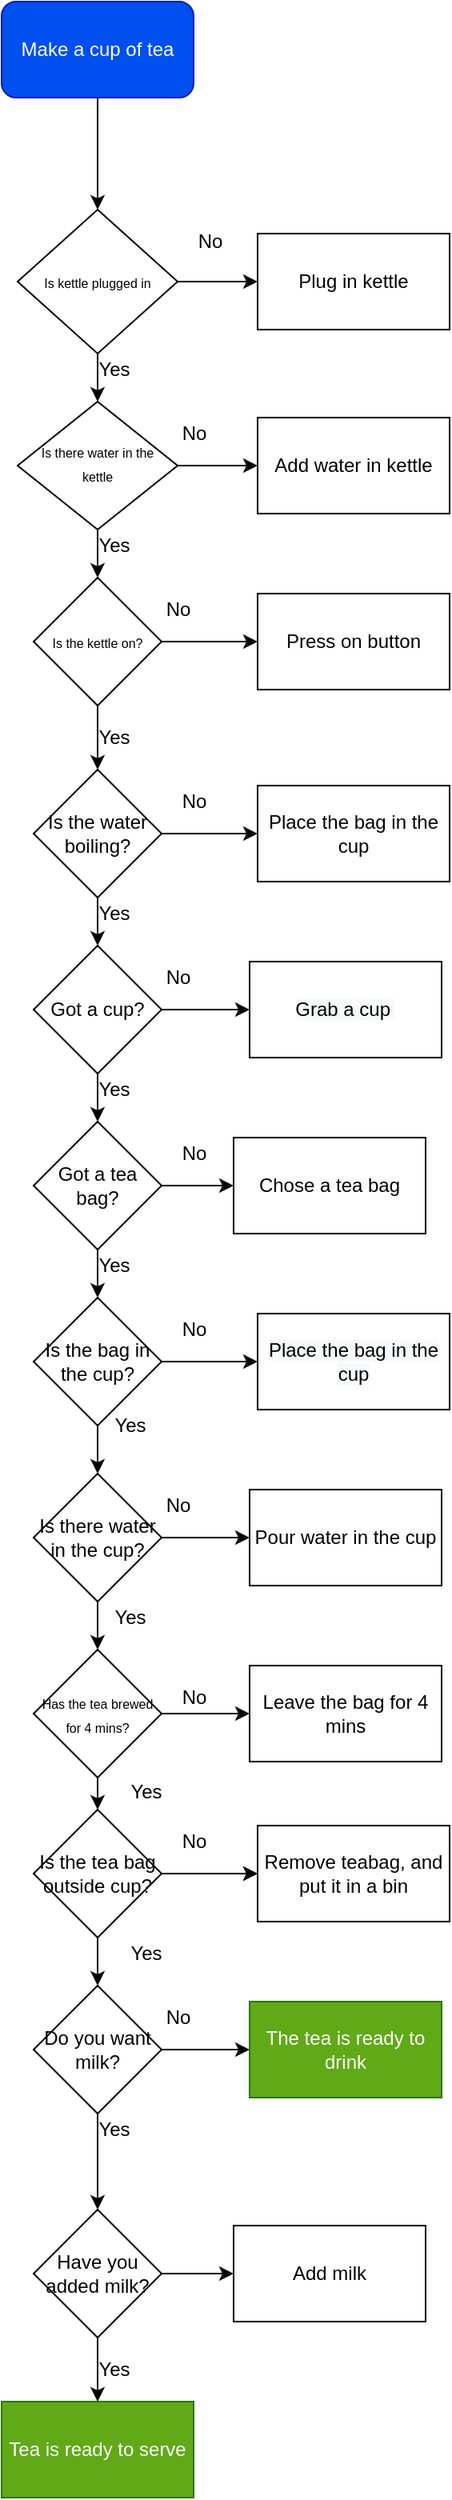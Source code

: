 <mxfile version="13.10.1" type="github">
  <diagram id="C5RBs43oDa-KdzZeNtuy" name="Page-1">
    <mxGraphModel dx="513" dy="350" grid="1" gridSize="10" guides="1" tooltips="1" connect="1" arrows="1" fold="1" page="1" pageScale="1" pageWidth="827" pageHeight="1169" math="0" shadow="0">
      <root>
        <mxCell id="WIyWlLk6GJQsqaUBKTNV-0" />
        <mxCell id="WIyWlLk6GJQsqaUBKTNV-1" parent="WIyWlLk6GJQsqaUBKTNV-0" />
        <mxCell id="8ZVMlgJZfLMr-YWJOrnI-1" value="Make a cup of tea" style="rounded=1;whiteSpace=wrap;html=1;labelBorderColor=none;fillColor=#0050ef;strokeColor=#001DBC;fontColor=#ffffff;" vertex="1" parent="WIyWlLk6GJQsqaUBKTNV-1">
          <mxGeometry x="160" y="40" width="120" height="60" as="geometry" />
        </mxCell>
        <mxCell id="8ZVMlgJZfLMr-YWJOrnI-10" style="edgeStyle=orthogonalEdgeStyle;rounded=0;orthogonalLoop=1;jettySize=auto;html=1;exitX=0.5;exitY=1;exitDx=0;exitDy=0;" edge="1" parent="WIyWlLk6GJQsqaUBKTNV-1" source="WIyWlLk6GJQsqaUBKTNV-10" target="8ZVMlgJZfLMr-YWJOrnI-3">
          <mxGeometry relative="1" as="geometry" />
        </mxCell>
        <mxCell id="8ZVMlgJZfLMr-YWJOrnI-13" style="edgeStyle=orthogonalEdgeStyle;rounded=0;orthogonalLoop=1;jettySize=auto;html=1;exitX=1;exitY=0.5;exitDx=0;exitDy=0;entryX=0;entryY=0.5;entryDx=0;entryDy=0;" edge="1" parent="WIyWlLk6GJQsqaUBKTNV-1" source="WIyWlLk6GJQsqaUBKTNV-10">
          <mxGeometry relative="1" as="geometry">
            <mxPoint x="320" y="330" as="targetPoint" />
          </mxGeometry>
        </mxCell>
        <mxCell id="WIyWlLk6GJQsqaUBKTNV-10" value="&lt;font style=&quot;font-size: 8px&quot;&gt;Is there water in the kettle&lt;/font&gt;" style="rhombus;whiteSpace=wrap;html=1;shadow=0;fontFamily=Helvetica;fontSize=12;align=center;strokeWidth=1;spacing=6;spacingTop=-4;" parent="WIyWlLk6GJQsqaUBKTNV-1" vertex="1">
          <mxGeometry x="170" y="290" width="100" height="80" as="geometry" />
        </mxCell>
        <mxCell id="8ZVMlgJZfLMr-YWJOrnI-2" value="" style="edgeStyle=orthogonalEdgeStyle;rounded=0;orthogonalLoop=1;jettySize=auto;html=1;" edge="1" parent="WIyWlLk6GJQsqaUBKTNV-1" source="8ZVMlgJZfLMr-YWJOrnI-1">
          <mxGeometry relative="1" as="geometry">
            <mxPoint x="220" y="170" as="targetPoint" />
          </mxGeometry>
        </mxCell>
        <mxCell id="8ZVMlgJZfLMr-YWJOrnI-14" style="edgeStyle=orthogonalEdgeStyle;rounded=0;orthogonalLoop=1;jettySize=auto;html=1;exitX=1;exitY=0.5;exitDx=0;exitDy=0;" edge="1" parent="WIyWlLk6GJQsqaUBKTNV-1" source="8ZVMlgJZfLMr-YWJOrnI-3">
          <mxGeometry relative="1" as="geometry">
            <mxPoint x="320" y="440" as="targetPoint" />
          </mxGeometry>
        </mxCell>
        <mxCell id="8ZVMlgJZfLMr-YWJOrnI-21" value="" style="edgeStyle=orthogonalEdgeStyle;rounded=0;orthogonalLoop=1;jettySize=auto;html=1;" edge="1" parent="WIyWlLk6GJQsqaUBKTNV-1" source="8ZVMlgJZfLMr-YWJOrnI-3" target="8ZVMlgJZfLMr-YWJOrnI-20">
          <mxGeometry relative="1" as="geometry" />
        </mxCell>
        <mxCell id="8ZVMlgJZfLMr-YWJOrnI-3" value="&lt;font style=&quot;font-size: 8px&quot;&gt;Is the kettle on?&lt;/font&gt;" style="rhombus;whiteSpace=wrap;html=1;" vertex="1" parent="WIyWlLk6GJQsqaUBKTNV-1">
          <mxGeometry x="180" y="400" width="80" height="80" as="geometry" />
        </mxCell>
        <mxCell id="8ZVMlgJZfLMr-YWJOrnI-7" value="" style="edgeStyle=orthogonalEdgeStyle;rounded=0;orthogonalLoop=1;jettySize=auto;html=1;" edge="1" parent="WIyWlLk6GJQsqaUBKTNV-1" source="8ZVMlgJZfLMr-YWJOrnI-4">
          <mxGeometry relative="1" as="geometry">
            <mxPoint x="320" y="215" as="targetPoint" />
          </mxGeometry>
        </mxCell>
        <mxCell id="8ZVMlgJZfLMr-YWJOrnI-11" style="edgeStyle=orthogonalEdgeStyle;rounded=0;orthogonalLoop=1;jettySize=auto;html=1;exitX=0.5;exitY=1;exitDx=0;exitDy=0;entryX=0.5;entryY=0;entryDx=0;entryDy=0;" edge="1" parent="WIyWlLk6GJQsqaUBKTNV-1" source="8ZVMlgJZfLMr-YWJOrnI-4" target="WIyWlLk6GJQsqaUBKTNV-10">
          <mxGeometry relative="1" as="geometry" />
        </mxCell>
        <mxCell id="8ZVMlgJZfLMr-YWJOrnI-4" value="&lt;font style=&quot;font-size: 8px&quot;&gt;Is kettle plugged in&lt;/font&gt;" style="rhombus;whiteSpace=wrap;html=1;" vertex="1" parent="WIyWlLk6GJQsqaUBKTNV-1">
          <mxGeometry x="170" y="170" width="100" height="90" as="geometry" />
        </mxCell>
        <mxCell id="8ZVMlgJZfLMr-YWJOrnI-8" value="No" style="text;html=1;align=center;verticalAlign=middle;resizable=0;points=[];autosize=1;" vertex="1" parent="WIyWlLk6GJQsqaUBKTNV-1">
          <mxGeometry x="275" y="180" width="30" height="20" as="geometry" />
        </mxCell>
        <mxCell id="8ZVMlgJZfLMr-YWJOrnI-15" value="No" style="text;html=1;align=center;verticalAlign=middle;resizable=0;points=[];autosize=1;" vertex="1" parent="WIyWlLk6GJQsqaUBKTNV-1">
          <mxGeometry x="265" y="300" width="30" height="20" as="geometry" />
        </mxCell>
        <mxCell id="8ZVMlgJZfLMr-YWJOrnI-16" value="No" style="text;html=1;align=center;verticalAlign=middle;resizable=0;points=[];autosize=1;" vertex="1" parent="WIyWlLk6GJQsqaUBKTNV-1">
          <mxGeometry x="255" y="410" width="30" height="20" as="geometry" />
        </mxCell>
        <mxCell id="8ZVMlgJZfLMr-YWJOrnI-17" value="Yes" style="text;html=1;align=center;verticalAlign=middle;resizable=0;points=[];autosize=1;" vertex="1" parent="WIyWlLk6GJQsqaUBKTNV-1">
          <mxGeometry x="210" y="260" width="40" height="20" as="geometry" />
        </mxCell>
        <mxCell id="8ZVMlgJZfLMr-YWJOrnI-18" value="Yes" style="text;html=1;align=center;verticalAlign=middle;resizable=0;points=[];autosize=1;" vertex="1" parent="WIyWlLk6GJQsqaUBKTNV-1">
          <mxGeometry x="210" y="370" width="40" height="20" as="geometry" />
        </mxCell>
        <mxCell id="8ZVMlgJZfLMr-YWJOrnI-25" style="edgeStyle=orthogonalEdgeStyle;rounded=0;orthogonalLoop=1;jettySize=auto;html=1;exitX=1;exitY=0.5;exitDx=0;exitDy=0;entryX=0;entryY=0.5;entryDx=0;entryDy=0;" edge="1" parent="WIyWlLk6GJQsqaUBKTNV-1" source="8ZVMlgJZfLMr-YWJOrnI-20">
          <mxGeometry relative="1" as="geometry">
            <mxPoint x="320" y="560" as="targetPoint" />
          </mxGeometry>
        </mxCell>
        <mxCell id="8ZVMlgJZfLMr-YWJOrnI-28" value="" style="edgeStyle=orthogonalEdgeStyle;rounded=0;orthogonalLoop=1;jettySize=auto;html=1;" edge="1" parent="WIyWlLk6GJQsqaUBKTNV-1" source="8ZVMlgJZfLMr-YWJOrnI-20" target="8ZVMlgJZfLMr-YWJOrnI-27">
          <mxGeometry relative="1" as="geometry" />
        </mxCell>
        <mxCell id="8ZVMlgJZfLMr-YWJOrnI-20" value="Is the water boiling?" style="rhombus;whiteSpace=wrap;html=1;" vertex="1" parent="WIyWlLk6GJQsqaUBKTNV-1">
          <mxGeometry x="180" y="520" width="80" height="80" as="geometry" />
        </mxCell>
        <mxCell id="8ZVMlgJZfLMr-YWJOrnI-22" value="Yes" style="text;html=1;align=center;verticalAlign=middle;resizable=0;points=[];autosize=1;" vertex="1" parent="WIyWlLk6GJQsqaUBKTNV-1">
          <mxGeometry x="210" y="490" width="40" height="20" as="geometry" />
        </mxCell>
        <mxCell id="8ZVMlgJZfLMr-YWJOrnI-26" value="No&lt;br&gt;" style="text;html=1;align=center;verticalAlign=middle;resizable=0;points=[];autosize=1;" vertex="1" parent="WIyWlLk6GJQsqaUBKTNV-1">
          <mxGeometry x="265" y="530" width="30" height="20" as="geometry" />
        </mxCell>
        <mxCell id="8ZVMlgJZfLMr-YWJOrnI-30" style="edgeStyle=orthogonalEdgeStyle;rounded=0;orthogonalLoop=1;jettySize=auto;html=1;exitX=1;exitY=0.5;exitDx=0;exitDy=0;entryX=0;entryY=0.5;entryDx=0;entryDy=0;" edge="1" parent="WIyWlLk6GJQsqaUBKTNV-1" source="8ZVMlgJZfLMr-YWJOrnI-27">
          <mxGeometry relative="1" as="geometry">
            <mxPoint x="315" y="670" as="targetPoint" />
          </mxGeometry>
        </mxCell>
        <mxCell id="8ZVMlgJZfLMr-YWJOrnI-36" value="" style="edgeStyle=orthogonalEdgeStyle;rounded=0;orthogonalLoop=1;jettySize=auto;html=1;" edge="1" parent="WIyWlLk6GJQsqaUBKTNV-1" source="8ZVMlgJZfLMr-YWJOrnI-27" target="8ZVMlgJZfLMr-YWJOrnI-35">
          <mxGeometry relative="1" as="geometry" />
        </mxCell>
        <mxCell id="8ZVMlgJZfLMr-YWJOrnI-27" value="Got a cup?" style="rhombus;whiteSpace=wrap;html=1;" vertex="1" parent="WIyWlLk6GJQsqaUBKTNV-1">
          <mxGeometry x="180" y="630" width="80" height="80" as="geometry" />
        </mxCell>
        <mxCell id="8ZVMlgJZfLMr-YWJOrnI-32" value="No" style="text;html=1;align=center;verticalAlign=middle;resizable=0;points=[];autosize=1;" vertex="1" parent="WIyWlLk6GJQsqaUBKTNV-1">
          <mxGeometry x="255" y="640" width="30" height="20" as="geometry" />
        </mxCell>
        <mxCell id="8ZVMlgJZfLMr-YWJOrnI-34" value="Yes" style="text;html=1;align=center;verticalAlign=middle;resizable=0;points=[];autosize=1;" vertex="1" parent="WIyWlLk6GJQsqaUBKTNV-1">
          <mxGeometry x="210" y="600" width="40" height="20" as="geometry" />
        </mxCell>
        <mxCell id="8ZVMlgJZfLMr-YWJOrnI-42" value="" style="edgeStyle=orthogonalEdgeStyle;rounded=0;orthogonalLoop=1;jettySize=auto;html=1;" edge="1" parent="WIyWlLk6GJQsqaUBKTNV-1" source="8ZVMlgJZfLMr-YWJOrnI-35" target="8ZVMlgJZfLMr-YWJOrnI-41">
          <mxGeometry relative="1" as="geometry" />
        </mxCell>
        <mxCell id="8ZVMlgJZfLMr-YWJOrnI-89" value="" style="edgeStyle=orthogonalEdgeStyle;rounded=0;orthogonalLoop=1;jettySize=auto;html=1;" edge="1" parent="WIyWlLk6GJQsqaUBKTNV-1" source="8ZVMlgJZfLMr-YWJOrnI-35">
          <mxGeometry relative="1" as="geometry">
            <mxPoint x="305" y="780" as="targetPoint" />
          </mxGeometry>
        </mxCell>
        <mxCell id="8ZVMlgJZfLMr-YWJOrnI-35" value="Got a tea bag?" style="rhombus;whiteSpace=wrap;html=1;" vertex="1" parent="WIyWlLk6GJQsqaUBKTNV-1">
          <mxGeometry x="180" y="740" width="80" height="80" as="geometry" />
        </mxCell>
        <mxCell id="8ZVMlgJZfLMr-YWJOrnI-39" value="Yes" style="text;html=1;align=center;verticalAlign=middle;resizable=0;points=[];autosize=1;" vertex="1" parent="WIyWlLk6GJQsqaUBKTNV-1">
          <mxGeometry x="210" y="710" width="40" height="20" as="geometry" />
        </mxCell>
        <mxCell id="8ZVMlgJZfLMr-YWJOrnI-40" value="No" style="text;html=1;align=center;verticalAlign=middle;resizable=0;points=[];autosize=1;" vertex="1" parent="WIyWlLk6GJQsqaUBKTNV-1">
          <mxGeometry x="265" y="750" width="30" height="20" as="geometry" />
        </mxCell>
        <mxCell id="8ZVMlgJZfLMr-YWJOrnI-44" value="" style="edgeStyle=orthogonalEdgeStyle;rounded=0;orthogonalLoop=1;jettySize=auto;html=1;" edge="1" parent="WIyWlLk6GJQsqaUBKTNV-1" source="8ZVMlgJZfLMr-YWJOrnI-41">
          <mxGeometry relative="1" as="geometry">
            <mxPoint x="320" y="890" as="targetPoint" />
          </mxGeometry>
        </mxCell>
        <mxCell id="8ZVMlgJZfLMr-YWJOrnI-48" value="" style="edgeStyle=orthogonalEdgeStyle;rounded=0;orthogonalLoop=1;jettySize=auto;html=1;" edge="1" parent="WIyWlLk6GJQsqaUBKTNV-1" source="8ZVMlgJZfLMr-YWJOrnI-41" target="8ZVMlgJZfLMr-YWJOrnI-47">
          <mxGeometry relative="1" as="geometry" />
        </mxCell>
        <mxCell id="8ZVMlgJZfLMr-YWJOrnI-41" value="Is the bag in the cup?" style="rhombus;whiteSpace=wrap;html=1;" vertex="1" parent="WIyWlLk6GJQsqaUBKTNV-1">
          <mxGeometry x="180" y="850" width="80" height="80" as="geometry" />
        </mxCell>
        <mxCell id="8ZVMlgJZfLMr-YWJOrnI-45" value="Yes" style="text;html=1;align=center;verticalAlign=middle;resizable=0;points=[];autosize=1;" vertex="1" parent="WIyWlLk6GJQsqaUBKTNV-1">
          <mxGeometry x="210" y="820" width="40" height="20" as="geometry" />
        </mxCell>
        <mxCell id="8ZVMlgJZfLMr-YWJOrnI-46" value="No" style="text;html=1;align=center;verticalAlign=middle;resizable=0;points=[];autosize=1;" vertex="1" parent="WIyWlLk6GJQsqaUBKTNV-1">
          <mxGeometry x="265" y="860" width="30" height="20" as="geometry" />
        </mxCell>
        <mxCell id="8ZVMlgJZfLMr-YWJOrnI-51" value="" style="edgeStyle=orthogonalEdgeStyle;rounded=0;orthogonalLoop=1;jettySize=auto;html=1;" edge="1" parent="WIyWlLk6GJQsqaUBKTNV-1" source="8ZVMlgJZfLMr-YWJOrnI-47">
          <mxGeometry relative="1" as="geometry">
            <mxPoint x="315" y="1000" as="targetPoint" />
          </mxGeometry>
        </mxCell>
        <mxCell id="8ZVMlgJZfLMr-YWJOrnI-55" value="" style="edgeStyle=orthogonalEdgeStyle;rounded=0;orthogonalLoop=1;jettySize=auto;html=1;" edge="1" parent="WIyWlLk6GJQsqaUBKTNV-1" source="8ZVMlgJZfLMr-YWJOrnI-47" target="8ZVMlgJZfLMr-YWJOrnI-53">
          <mxGeometry relative="1" as="geometry" />
        </mxCell>
        <mxCell id="8ZVMlgJZfLMr-YWJOrnI-47" value="Is there water in the cup?" style="rhombus;whiteSpace=wrap;html=1;" vertex="1" parent="WIyWlLk6GJQsqaUBKTNV-1">
          <mxGeometry x="180" y="960" width="80" height="80" as="geometry" />
        </mxCell>
        <mxCell id="8ZVMlgJZfLMr-YWJOrnI-49" value="Yes" style="text;html=1;align=center;verticalAlign=middle;resizable=0;points=[];autosize=1;" vertex="1" parent="WIyWlLk6GJQsqaUBKTNV-1">
          <mxGeometry x="220" y="920" width="40" height="20" as="geometry" />
        </mxCell>
        <mxCell id="8ZVMlgJZfLMr-YWJOrnI-52" value="No" style="text;html=1;align=center;verticalAlign=middle;resizable=0;points=[];autosize=1;" vertex="1" parent="WIyWlLk6GJQsqaUBKTNV-1">
          <mxGeometry x="255" y="970" width="30" height="20" as="geometry" />
        </mxCell>
        <mxCell id="8ZVMlgJZfLMr-YWJOrnI-56" value="" style="edgeStyle=orthogonalEdgeStyle;rounded=0;orthogonalLoop=1;jettySize=auto;html=1;" edge="1" parent="WIyWlLk6GJQsqaUBKTNV-1" source="8ZVMlgJZfLMr-YWJOrnI-53">
          <mxGeometry relative="1" as="geometry">
            <mxPoint x="315" y="1110" as="targetPoint" />
          </mxGeometry>
        </mxCell>
        <mxCell id="8ZVMlgJZfLMr-YWJOrnI-71" value="" style="edgeStyle=orthogonalEdgeStyle;rounded=0;orthogonalLoop=1;jettySize=auto;html=1;" edge="1" parent="WIyWlLk6GJQsqaUBKTNV-1" source="8ZVMlgJZfLMr-YWJOrnI-53" target="8ZVMlgJZfLMr-YWJOrnI-59">
          <mxGeometry relative="1" as="geometry" />
        </mxCell>
        <mxCell id="8ZVMlgJZfLMr-YWJOrnI-53" value="&lt;font style=&quot;font-size: 8px&quot;&gt;Has the tea brewed for 4 mins?&lt;/font&gt;" style="rhombus;whiteSpace=wrap;html=1;" vertex="1" parent="WIyWlLk6GJQsqaUBKTNV-1">
          <mxGeometry x="180" y="1070" width="80" height="80" as="geometry" />
        </mxCell>
        <mxCell id="8ZVMlgJZfLMr-YWJOrnI-57" value="Yes" style="text;html=1;align=center;verticalAlign=middle;resizable=0;points=[];autosize=1;" vertex="1" parent="WIyWlLk6GJQsqaUBKTNV-1">
          <mxGeometry x="220" y="1040" width="40" height="20" as="geometry" />
        </mxCell>
        <mxCell id="8ZVMlgJZfLMr-YWJOrnI-58" value="No" style="text;html=1;align=center;verticalAlign=middle;resizable=0;points=[];autosize=1;" vertex="1" parent="WIyWlLk6GJQsqaUBKTNV-1">
          <mxGeometry x="265" y="1090" width="30" height="20" as="geometry" />
        </mxCell>
        <mxCell id="8ZVMlgJZfLMr-YWJOrnI-73" value="" style="edgeStyle=orthogonalEdgeStyle;rounded=0;orthogonalLoop=1;jettySize=auto;html=1;" edge="1" parent="WIyWlLk6GJQsqaUBKTNV-1" source="8ZVMlgJZfLMr-YWJOrnI-59" target="8ZVMlgJZfLMr-YWJOrnI-72">
          <mxGeometry relative="1" as="geometry" />
        </mxCell>
        <mxCell id="8ZVMlgJZfLMr-YWJOrnI-74" value="" style="edgeStyle=orthogonalEdgeStyle;rounded=0;orthogonalLoop=1;jettySize=auto;html=1;" edge="1" parent="WIyWlLk6GJQsqaUBKTNV-1" source="8ZVMlgJZfLMr-YWJOrnI-59" target="8ZVMlgJZfLMr-YWJOrnI-72">
          <mxGeometry relative="1" as="geometry" />
        </mxCell>
        <mxCell id="8ZVMlgJZfLMr-YWJOrnI-76" value="" style="edgeStyle=orthogonalEdgeStyle;rounded=0;orthogonalLoop=1;jettySize=auto;html=1;" edge="1" parent="WIyWlLk6GJQsqaUBKTNV-1" source="8ZVMlgJZfLMr-YWJOrnI-59" target="8ZVMlgJZfLMr-YWJOrnI-68">
          <mxGeometry relative="1" as="geometry" />
        </mxCell>
        <mxCell id="8ZVMlgJZfLMr-YWJOrnI-59" value="Is the tea bag outside cup?" style="rhombus;whiteSpace=wrap;html=1;" vertex="1" parent="WIyWlLk6GJQsqaUBKTNV-1">
          <mxGeometry x="180" y="1170" width="80" height="80" as="geometry" />
        </mxCell>
        <mxCell id="8ZVMlgJZfLMr-YWJOrnI-63" value="Yes" style="text;html=1;align=center;verticalAlign=middle;resizable=0;points=[];autosize=1;" vertex="1" parent="WIyWlLk6GJQsqaUBKTNV-1">
          <mxGeometry x="230" y="1149" width="40" height="20" as="geometry" />
        </mxCell>
        <mxCell id="8ZVMlgJZfLMr-YWJOrnI-83" style="edgeStyle=orthogonalEdgeStyle;rounded=0;orthogonalLoop=1;jettySize=auto;html=1;exitX=0.5;exitY=1;exitDx=0;exitDy=0;" edge="1" parent="WIyWlLk6GJQsqaUBKTNV-1" source="8ZVMlgJZfLMr-YWJOrnI-68">
          <mxGeometry relative="1" as="geometry">
            <mxPoint x="220" y="1420" as="targetPoint" />
          </mxGeometry>
        </mxCell>
        <mxCell id="8ZVMlgJZfLMr-YWJOrnI-99" value="" style="edgeStyle=orthogonalEdgeStyle;curved=0;rounded=1;sketch=0;orthogonalLoop=1;jettySize=auto;html=1;" edge="1" parent="WIyWlLk6GJQsqaUBKTNV-1" source="8ZVMlgJZfLMr-YWJOrnI-68" target="8ZVMlgJZfLMr-YWJOrnI-98">
          <mxGeometry relative="1" as="geometry" />
        </mxCell>
        <mxCell id="8ZVMlgJZfLMr-YWJOrnI-68" value="Do you want milk?" style="rhombus;whiteSpace=wrap;html=1;" vertex="1" parent="WIyWlLk6GJQsqaUBKTNV-1">
          <mxGeometry x="180" y="1280" width="80" height="80" as="geometry" />
        </mxCell>
        <mxCell id="8ZVMlgJZfLMr-YWJOrnI-72" value="Remove teabag, and put it in a bin" style="whiteSpace=wrap;html=1;" vertex="1" parent="WIyWlLk6GJQsqaUBKTNV-1">
          <mxGeometry x="320" y="1180" width="120" height="60" as="geometry" />
        </mxCell>
        <mxCell id="8ZVMlgJZfLMr-YWJOrnI-75" value="No" style="text;html=1;align=center;verticalAlign=middle;resizable=0;points=[];autosize=1;" vertex="1" parent="WIyWlLk6GJQsqaUBKTNV-1">
          <mxGeometry x="265" y="1180" width="30" height="20" as="geometry" />
        </mxCell>
        <mxCell id="8ZVMlgJZfLMr-YWJOrnI-81" value="Yes" style="text;html=1;align=center;verticalAlign=middle;resizable=0;points=[];autosize=1;" vertex="1" parent="WIyWlLk6GJQsqaUBKTNV-1">
          <mxGeometry x="230" y="1250" width="40" height="20" as="geometry" />
        </mxCell>
        <mxCell id="8ZVMlgJZfLMr-YWJOrnI-82" value="No" style="text;html=1;align=center;verticalAlign=middle;resizable=0;points=[];autosize=1;" vertex="1" parent="WIyWlLk6GJQsqaUBKTNV-1">
          <mxGeometry x="255" y="1290" width="30" height="20" as="geometry" />
        </mxCell>
        <mxCell id="8ZVMlgJZfLMr-YWJOrnI-84" value="Yes" style="text;html=1;align=center;verticalAlign=middle;resizable=0;points=[];autosize=1;" vertex="1" parent="WIyWlLk6GJQsqaUBKTNV-1">
          <mxGeometry x="210" y="1360" width="40" height="20" as="geometry" />
        </mxCell>
        <mxCell id="8ZVMlgJZfLMr-YWJOrnI-90" value="&lt;span style=&quot;background-color: rgb(255 , 255 , 255)&quot;&gt;Chose a tea bag&lt;/span&gt;" style="rounded=0;whiteSpace=wrap;html=1;" vertex="1" parent="WIyWlLk6GJQsqaUBKTNV-1">
          <mxGeometry x="305" y="750" width="120" height="60" as="geometry" />
        </mxCell>
        <mxCell id="8ZVMlgJZfLMr-YWJOrnI-91" value="&lt;meta charset=&quot;utf-8&quot;&gt;&lt;span style=&quot;color: rgb(0, 0, 0); font-family: helvetica; font-size: 12px; font-style: normal; font-weight: 400; letter-spacing: normal; text-align: center; text-indent: 0px; text-transform: none; word-spacing: 0px; background-color: rgb(248, 249, 250); display: inline; float: none;&quot;&gt;Place the bag in the cup&lt;/span&gt;" style="rounded=0;whiteSpace=wrap;html=1;" vertex="1" parent="WIyWlLk6GJQsqaUBKTNV-1">
          <mxGeometry x="320" y="860" width="120" height="60" as="geometry" />
        </mxCell>
        <mxCell id="8ZVMlgJZfLMr-YWJOrnI-92" value="&lt;span&gt;Place the bag in the cup&lt;/span&gt;" style="rounded=0;whiteSpace=wrap;html=1;sketch=0;" vertex="1" parent="WIyWlLk6GJQsqaUBKTNV-1">
          <mxGeometry x="320" y="530" width="120" height="60" as="geometry" />
        </mxCell>
        <mxCell id="8ZVMlgJZfLMr-YWJOrnI-93" value="&lt;meta charset=&quot;utf-8&quot;&gt;&lt;span style=&quot;color: rgb(0, 0, 0); font-family: helvetica; font-size: 12px; font-style: normal; font-weight: 400; letter-spacing: normal; text-align: center; text-indent: 0px; text-transform: none; word-spacing: 0px; background-color: rgb(248, 249, 250); display: inline; float: none;&quot;&gt;Grab a cup&amp;nbsp;&lt;/span&gt;" style="rounded=0;whiteSpace=wrap;html=1;sketch=0;" vertex="1" parent="WIyWlLk6GJQsqaUBKTNV-1">
          <mxGeometry x="315" y="640" width="120" height="60" as="geometry" />
        </mxCell>
        <mxCell id="8ZVMlgJZfLMr-YWJOrnI-94" value="&lt;span&gt;Pour water in the cup&lt;/span&gt;" style="rounded=0;whiteSpace=wrap;html=1;sketch=0;" vertex="1" parent="WIyWlLk6GJQsqaUBKTNV-1">
          <mxGeometry x="315" y="970" width="120" height="60" as="geometry" />
        </mxCell>
        <mxCell id="8ZVMlgJZfLMr-YWJOrnI-97" value="&lt;span&gt;Leave the bag for 4 mins&lt;/span&gt;" style="rounded=0;whiteSpace=wrap;html=1;sketch=0;" vertex="1" parent="WIyWlLk6GJQsqaUBKTNV-1">
          <mxGeometry x="315" y="1080" width="120" height="60" as="geometry" />
        </mxCell>
        <mxCell id="8ZVMlgJZfLMr-YWJOrnI-98" value="&lt;span&gt;The tea is ready to drink&lt;/span&gt;" style="rounded=0;whiteSpace=wrap;html=1;sketch=0;fillColor=#60a917;strokeColor=#2D7600;fontColor=#ffffff;" vertex="1" parent="WIyWlLk6GJQsqaUBKTNV-1">
          <mxGeometry x="315" y="1290" width="120" height="60" as="geometry" />
        </mxCell>
        <mxCell id="8ZVMlgJZfLMr-YWJOrnI-100" value="&lt;span&gt;Plug in kettle&lt;/span&gt;" style="rounded=0;whiteSpace=wrap;html=1;sketch=0;" vertex="1" parent="WIyWlLk6GJQsqaUBKTNV-1">
          <mxGeometry x="320" y="185" width="120" height="60" as="geometry" />
        </mxCell>
        <mxCell id="8ZVMlgJZfLMr-YWJOrnI-102" value="&lt;span&gt;Add water in kettle&lt;/span&gt;" style="rounded=0;whiteSpace=wrap;html=1;sketch=0;" vertex="1" parent="WIyWlLk6GJQsqaUBKTNV-1">
          <mxGeometry x="320" y="300" width="120" height="60" as="geometry" />
        </mxCell>
        <mxCell id="8ZVMlgJZfLMr-YWJOrnI-103" value="&lt;span&gt;Press on button&lt;/span&gt;" style="rounded=0;whiteSpace=wrap;html=1;sketch=0;" vertex="1" parent="WIyWlLk6GJQsqaUBKTNV-1">
          <mxGeometry x="320" y="410" width="120" height="60" as="geometry" />
        </mxCell>
        <mxCell id="8ZVMlgJZfLMr-YWJOrnI-107" value="Tea is ready to serve" style="rounded=0;whiteSpace=wrap;html=1;sketch=0;fillColor=#60a917;strokeColor=#2D7600;fontColor=#ffffff;" vertex="1" parent="WIyWlLk6GJQsqaUBKTNV-1">
          <mxGeometry x="160" y="1540" width="120" height="60" as="geometry" />
        </mxCell>
        <mxCell id="8ZVMlgJZfLMr-YWJOrnI-109" value="" style="edgeStyle=orthogonalEdgeStyle;curved=0;rounded=1;sketch=0;orthogonalLoop=1;jettySize=auto;html=1;" edge="1" parent="WIyWlLk6GJQsqaUBKTNV-1" source="8ZVMlgJZfLMr-YWJOrnI-108" target="8ZVMlgJZfLMr-YWJOrnI-107">
          <mxGeometry relative="1" as="geometry" />
        </mxCell>
        <mxCell id="8ZVMlgJZfLMr-YWJOrnI-113" style="edgeStyle=orthogonalEdgeStyle;curved=0;rounded=1;sketch=0;orthogonalLoop=1;jettySize=auto;html=1;exitX=1;exitY=0.5;exitDx=0;exitDy=0;entryX=0;entryY=0.5;entryDx=0;entryDy=0;" edge="1" parent="WIyWlLk6GJQsqaUBKTNV-1" source="8ZVMlgJZfLMr-YWJOrnI-108" target="8ZVMlgJZfLMr-YWJOrnI-111">
          <mxGeometry relative="1" as="geometry" />
        </mxCell>
        <mxCell id="8ZVMlgJZfLMr-YWJOrnI-108" value="Have you added milk?" style="rhombus;whiteSpace=wrap;html=1;rounded=0;sketch=0;" vertex="1" parent="WIyWlLk6GJQsqaUBKTNV-1">
          <mxGeometry x="180" y="1420" width="80" height="80" as="geometry" />
        </mxCell>
        <mxCell id="8ZVMlgJZfLMr-YWJOrnI-110" value="Yes" style="text;html=1;align=center;verticalAlign=middle;resizable=0;points=[];autosize=1;" vertex="1" parent="WIyWlLk6GJQsqaUBKTNV-1">
          <mxGeometry x="210" y="1510" width="40" height="20" as="geometry" />
        </mxCell>
        <mxCell id="8ZVMlgJZfLMr-YWJOrnI-111" value="Add milk" style="rounded=0;whiteSpace=wrap;html=1;sketch=0;" vertex="1" parent="WIyWlLk6GJQsqaUBKTNV-1">
          <mxGeometry x="305" y="1430" width="120" height="60" as="geometry" />
        </mxCell>
      </root>
    </mxGraphModel>
  </diagram>
</mxfile>
